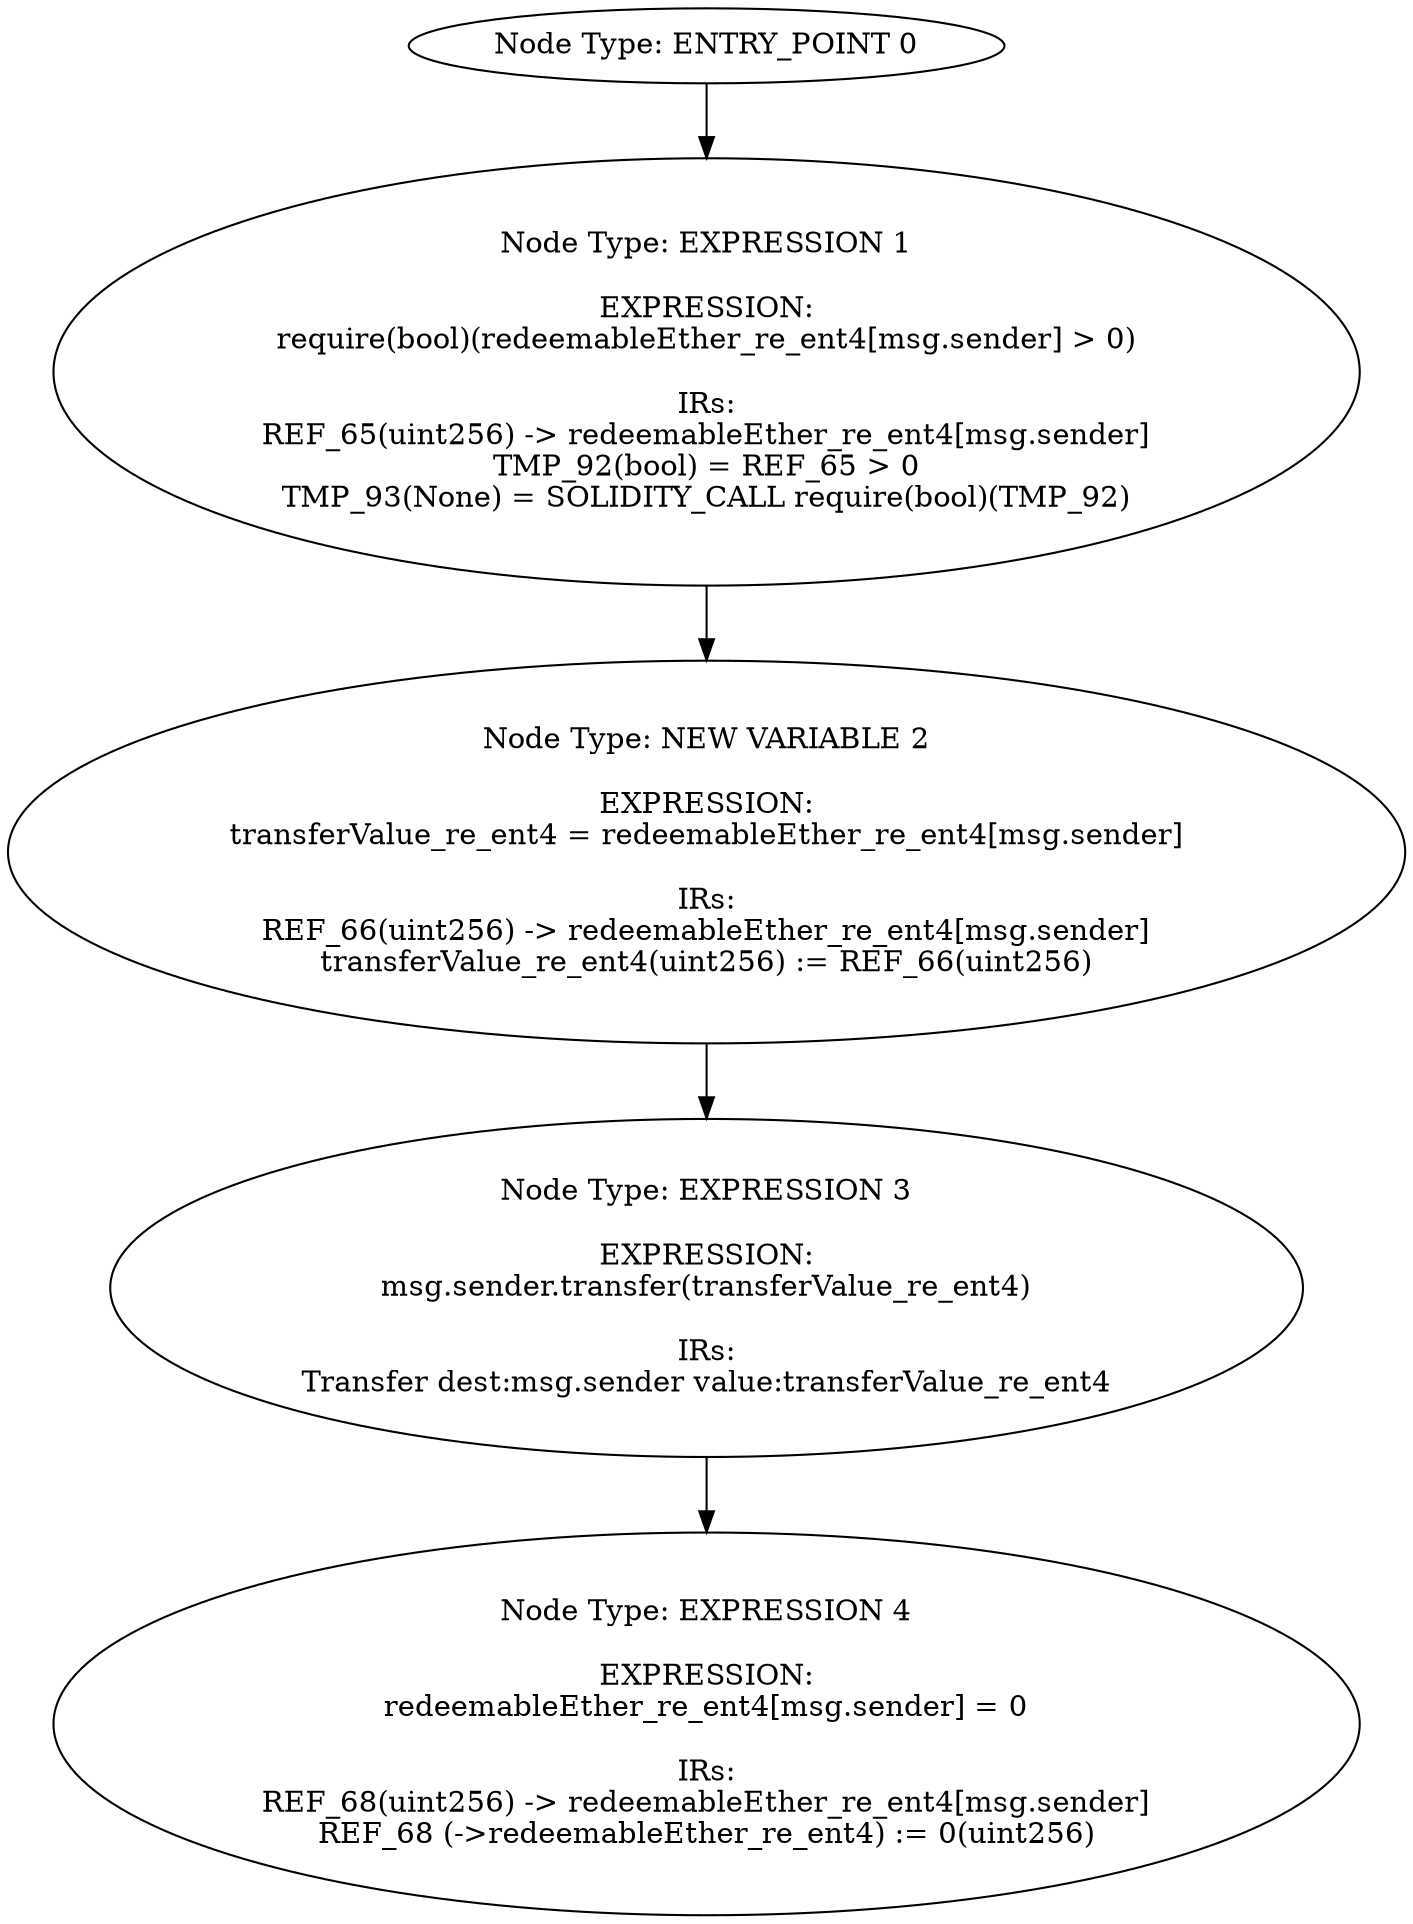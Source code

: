 digraph{
0[label="Node Type: ENTRY_POINT 0
"];
0->1;
1[label="Node Type: EXPRESSION 1

EXPRESSION:
require(bool)(redeemableEther_re_ent4[msg.sender] > 0)

IRs:
REF_65(uint256) -> redeemableEther_re_ent4[msg.sender]
TMP_92(bool) = REF_65 > 0
TMP_93(None) = SOLIDITY_CALL require(bool)(TMP_92)"];
1->2;
2[label="Node Type: NEW VARIABLE 2

EXPRESSION:
transferValue_re_ent4 = redeemableEther_re_ent4[msg.sender]

IRs:
REF_66(uint256) -> redeemableEther_re_ent4[msg.sender]
transferValue_re_ent4(uint256) := REF_66(uint256)"];
2->3;
3[label="Node Type: EXPRESSION 3

EXPRESSION:
msg.sender.transfer(transferValue_re_ent4)

IRs:
Transfer dest:msg.sender value:transferValue_re_ent4"];
3->4;
4[label="Node Type: EXPRESSION 4

EXPRESSION:
redeemableEther_re_ent4[msg.sender] = 0

IRs:
REF_68(uint256) -> redeemableEther_re_ent4[msg.sender]
REF_68 (->redeemableEther_re_ent4) := 0(uint256)"];
}
